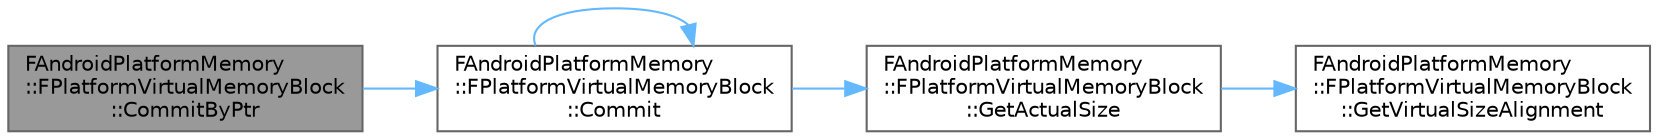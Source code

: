 digraph "FAndroidPlatformMemory::FPlatformVirtualMemoryBlock::CommitByPtr"
{
 // INTERACTIVE_SVG=YES
 // LATEX_PDF_SIZE
  bgcolor="transparent";
  edge [fontname=Helvetica,fontsize=10,labelfontname=Helvetica,labelfontsize=10];
  node [fontname=Helvetica,fontsize=10,shape=box,height=0.2,width=0.4];
  rankdir="LR";
  Node1 [id="Node000001",label="FAndroidPlatformMemory\l::FPlatformVirtualMemoryBlock\l::CommitByPtr",height=0.2,width=0.4,color="gray40", fillcolor="grey60", style="filled", fontcolor="black",tooltip=" "];
  Node1 -> Node2 [id="edge1_Node000001_Node000002",color="steelblue1",style="solid",tooltip=" "];
  Node2 [id="Node000002",label="FAndroidPlatformMemory\l::FPlatformVirtualMemoryBlock\l::Commit",height=0.2,width=0.4,color="grey40", fillcolor="white", style="filled",URL="$d1/de0/classFAndroidPlatformMemory_1_1FPlatformVirtualMemoryBlock.html#a178a1ea07806127ee63ba4117edd3f9b",tooltip=" "];
  Node2 -> Node2 [id="edge2_Node000002_Node000002",color="steelblue1",style="solid",tooltip=" "];
  Node2 -> Node3 [id="edge3_Node000002_Node000003",color="steelblue1",style="solid",tooltip=" "];
  Node3 [id="Node000003",label="FAndroidPlatformMemory\l::FPlatformVirtualMemoryBlock\l::GetActualSize",height=0.2,width=0.4,color="grey40", fillcolor="white", style="filled",URL="$d1/de0/classFAndroidPlatformMemory_1_1FPlatformVirtualMemoryBlock.html#a614acec5b992e74358ef3e045f32b786",tooltip=" "];
  Node3 -> Node4 [id="edge4_Node000003_Node000004",color="steelblue1",style="solid",tooltip=" "];
  Node4 [id="Node000004",label="FAndroidPlatformMemory\l::FPlatformVirtualMemoryBlock\l::GetVirtualSizeAlignment",height=0.2,width=0.4,color="grey40", fillcolor="white", style="filled",URL="$d1/de0/classFAndroidPlatformMemory_1_1FPlatformVirtualMemoryBlock.html#a1ab73e923af746907c0cc079b8b65ca7",tooltip=" "];
}
